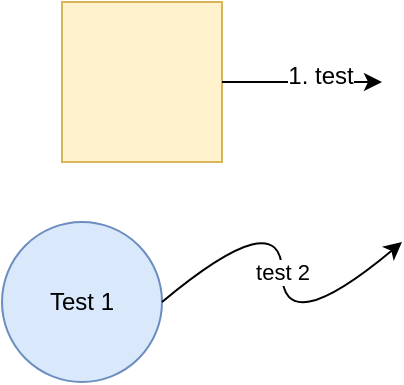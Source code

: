 <mxfile version="10.7.5" type="github"><diagram id="KL2dVPIhu-elZA76U5pm" name="Page-1"><mxGraphModel dx="1207" dy="902" grid="1" gridSize="10" guides="1" tooltips="1" connect="1" arrows="1" fold="1" page="1" pageScale="1" pageWidth="850" pageHeight="1100" math="0" shadow="0"><root><mxCell id="0"/><mxCell id="1" parent="0"/><mxCell id="0u5jvjaaX8IL6uJe7Vme-1" value="" style="whiteSpace=wrap;html=1;aspect=fixed;fillColor=#fff2cc;strokeColor=#d6b656;" parent="1" vertex="1"><mxGeometry x="80" y="80" width="80" height="80" as="geometry"/></mxCell><mxCell id="0u5jvjaaX8IL6uJe7Vme-2" value="" style="endArrow=classic;html=1;" parent="1" source="0u5jvjaaX8IL6uJe7Vme-1" edge="1"><mxGeometry width="50" height="50" relative="1" as="geometry"><mxPoint x="80" y="230" as="sourcePoint"/><mxPoint x="240" y="120" as="targetPoint"/><Array as="points"/></mxGeometry></mxCell><mxCell id="0u5jvjaaX8IL6uJe7Vme-3" value="1. test&lt;br&gt;" style="text;html=1;resizable=0;points=[];align=center;verticalAlign=middle;labelBackgroundColor=#ffffff;" parent="0u5jvjaaX8IL6uJe7Vme-2" vertex="1" connectable="0"><mxGeometry x="0.224" y="3" relative="1" as="geometry"><mxPoint as="offset"/></mxGeometry></mxCell><mxCell id="0IEYZVc0bQsP-lcuSKVx-1" value="Test 1" style="ellipse;whiteSpace=wrap;html=1;aspect=fixed;fillColor=#dae8fc;strokeColor=#6c8ebf;" parent="1" vertex="1"><mxGeometry x="50" y="190" width="80" height="80" as="geometry"/></mxCell><mxCell id="0IEYZVc0bQsP-lcuSKVx-2" value="test 2" style="curved=1;endArrow=classic;html=1;exitX=1;exitY=0.5;exitDx=0;exitDy=0;" parent="1" source="0IEYZVc0bQsP-lcuSKVx-1" edge="1"><mxGeometry width="50" height="50" relative="1" as="geometry"><mxPoint x="50" y="340" as="sourcePoint"/><mxPoint x="250" y="200" as="targetPoint"/><Array as="points"><mxPoint x="190" y="180"/><mxPoint x="190" y="250"/></Array></mxGeometry></mxCell></root></mxGraphModel></diagram><diagram id="z-aN4ln3rHBAeFB6mIi7" name="Page-2"><mxGraphModel dx="1810" dy="1353" grid="1" gridSize="10" guides="1" tooltips="1" connect="1" arrows="1" fold="1" page="1" pageScale="1" pageWidth="827" pageHeight="1169" math="0" shadow="0"><root><mxCell id="jP1sYgT_FEylRbSmfkfc-0"/><mxCell id="jP1sYgT_FEylRbSmfkfc-1" parent="jP1sYgT_FEylRbSmfkfc-0"/></root></mxGraphModel></diagram></mxfile>